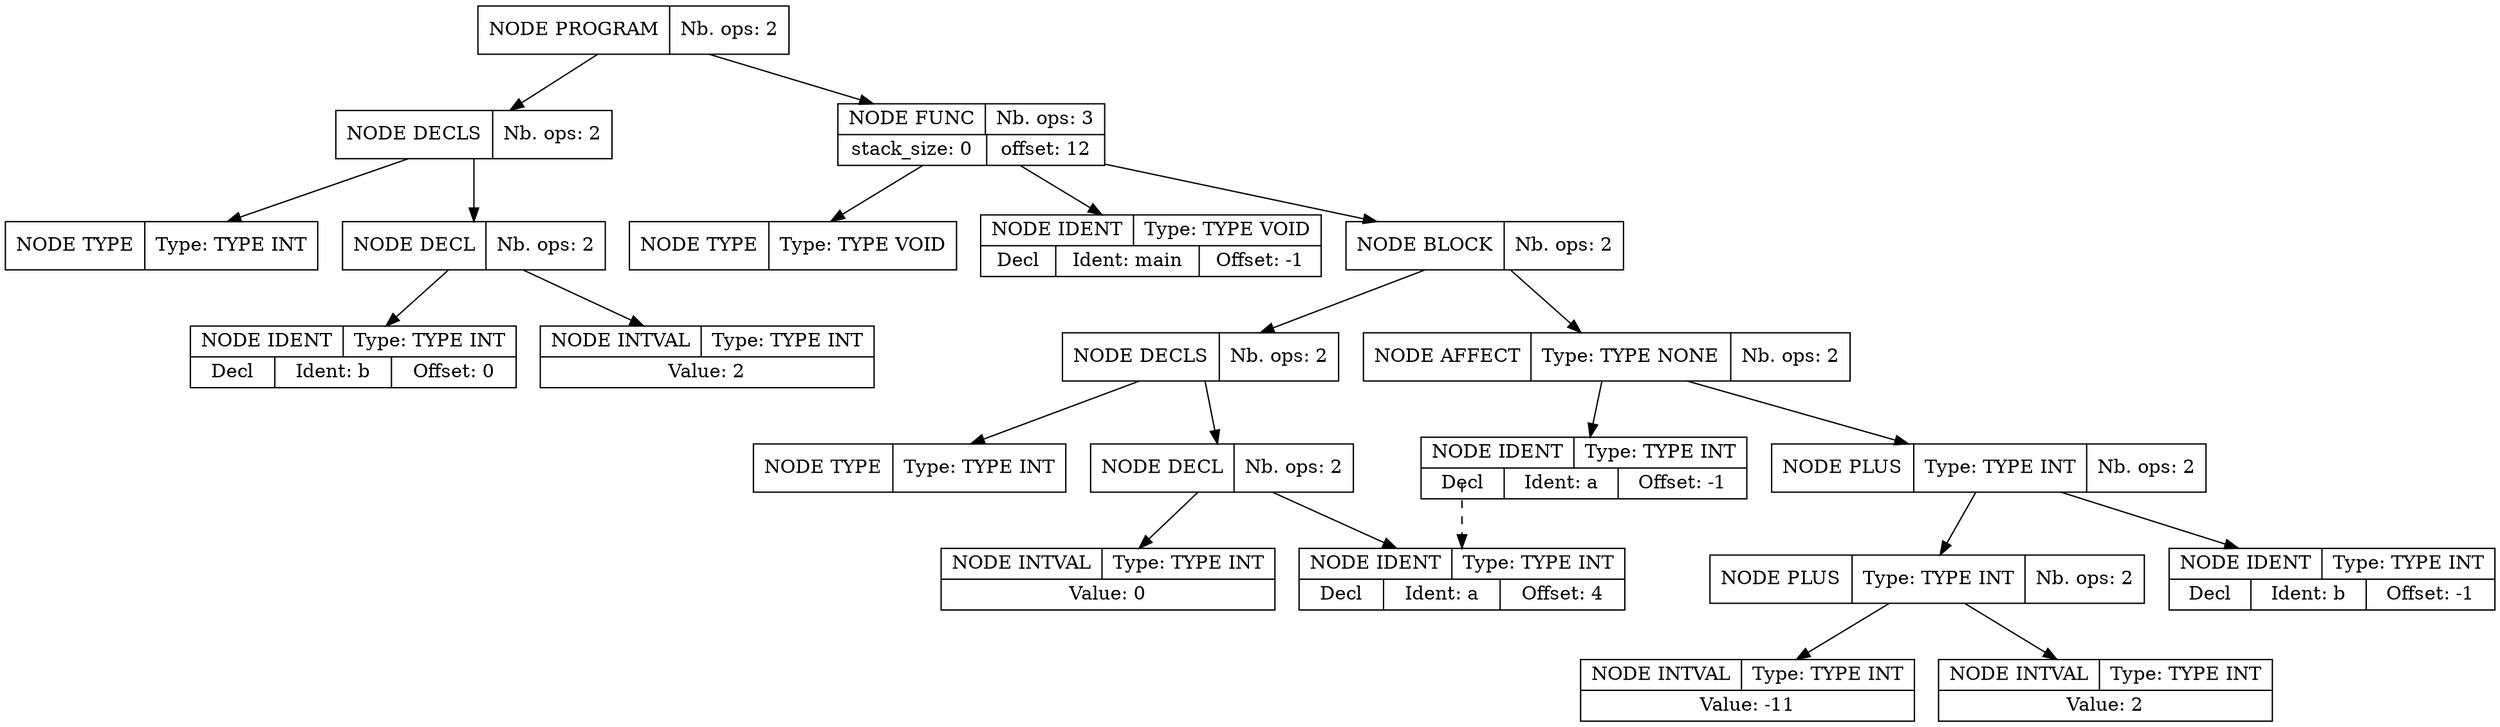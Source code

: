 digraph global_vars {
    N1 [shape=record, label="{{NODE PROGRAM|Nb. ops: 2}}"];
    N2 [shape=record, label="{{NODE DECLS|Nb. ops: 2}}"];
    N3 [shape=record, label="{{NODE TYPE|Type: TYPE INT}}"];
    edge[tailclip=true];
    N2 -> N3
    N4 [shape=record, label="{{NODE DECL|Nb. ops: 2}}"];
    N5 [shape=record, label="{{NODE IDENT|Type: TYPE INT}|{<decl>Decl      |Ident: b|Offset: 0}}"];
    edge[tailclip=true];
    N4 -> N5
    N6 [shape=record, label="{{NODE INTVAL|Type: TYPE INT}|{Value: 2}}"];
    edge[tailclip=true];
    N4 -> N6
    edge[tailclip=true];
    N2 -> N4
    edge[tailclip=true];
    N1 -> N2
    N7 [shape=record, label="{{NODE FUNC|Nb. ops: 3}|{stack_size: 0|offset: 12}}"];
    N8 [shape=record, label="{{NODE TYPE|Type: TYPE VOID}}"];
    edge[tailclip=true];
    N7 -> N8
    N9 [shape=record, label="{{NODE IDENT|Type: TYPE VOID}|{<decl>Decl      |Ident: main|Offset: -1}}"];
    edge[tailclip=true];
    N7 -> N9
    N10 [shape=record, label="{{NODE BLOCK|Nb. ops: 2}}"];
    N11 [shape=record, label="{{NODE DECLS|Nb. ops: 2}}"];
    N12 [shape=record, label="{{NODE TYPE|Type: TYPE INT}}"];
    edge[tailclip=true];
    N11 -> N12
    N13 [shape=record, label="{{NODE DECL|Nb. ops: 2}}"];
    N14 [shape=record, label="{{NODE IDENT|Type: TYPE INT}|{<decl>Decl      |Ident: a|Offset: 4}}"];
    edge[tailclip=true];
    N13 -> N14
    N15 [shape=record, label="{{NODE INTVAL|Type: TYPE INT}|{Value: 0}}"];
    edge[tailclip=true];
    N13 -> N15
    edge[tailclip=true];
    N11 -> N13
    edge[tailclip=true];
    N10 -> N11
    N16 [shape=record, label="{{NODE AFFECT|Type: TYPE NONE|Nb. ops: 2}}"];
    N17 [shape=record, label="{{NODE IDENT|Type: TYPE INT}|{<decl>Decl      |Ident: a|Offset: -1}}"];
    edge[tailclip=false];
    "N17":decl:c -> "N14" [style=dashed]
    edge[tailclip=true];
    N16 -> N17
    N18 [shape=record, label="{{NODE PLUS|Type: TYPE INT|Nb. ops: 2}}"];
    N19 [shape=record, label="{{NODE PLUS|Type: TYPE INT|Nb. ops: 2}}"];
    N20 [shape=record, label="{{NODE INTVAL|Type: TYPE INT}|{Value: -11}}"];
    edge[tailclip=true];
    N19 -> N20
    N21 [shape=record, label="{{NODE INTVAL|Type: TYPE INT}|{Value: 2}}"];
    edge[tailclip=true];
    N19 -> N21
    edge[tailclip=true];
    N18 -> N19
    N22 [shape=record, label="{{NODE IDENT|Type: TYPE INT}|{<decl>Decl      |Ident: b|Offset: -1}}"];
    edge[tailclip=true];
    N18 -> N22
    edge[tailclip=true];
    N16 -> N18
    edge[tailclip=true];
    N10 -> N16
    edge[tailclip=true];
    N7 -> N10
    edge[tailclip=true];
    N1 -> N7
}